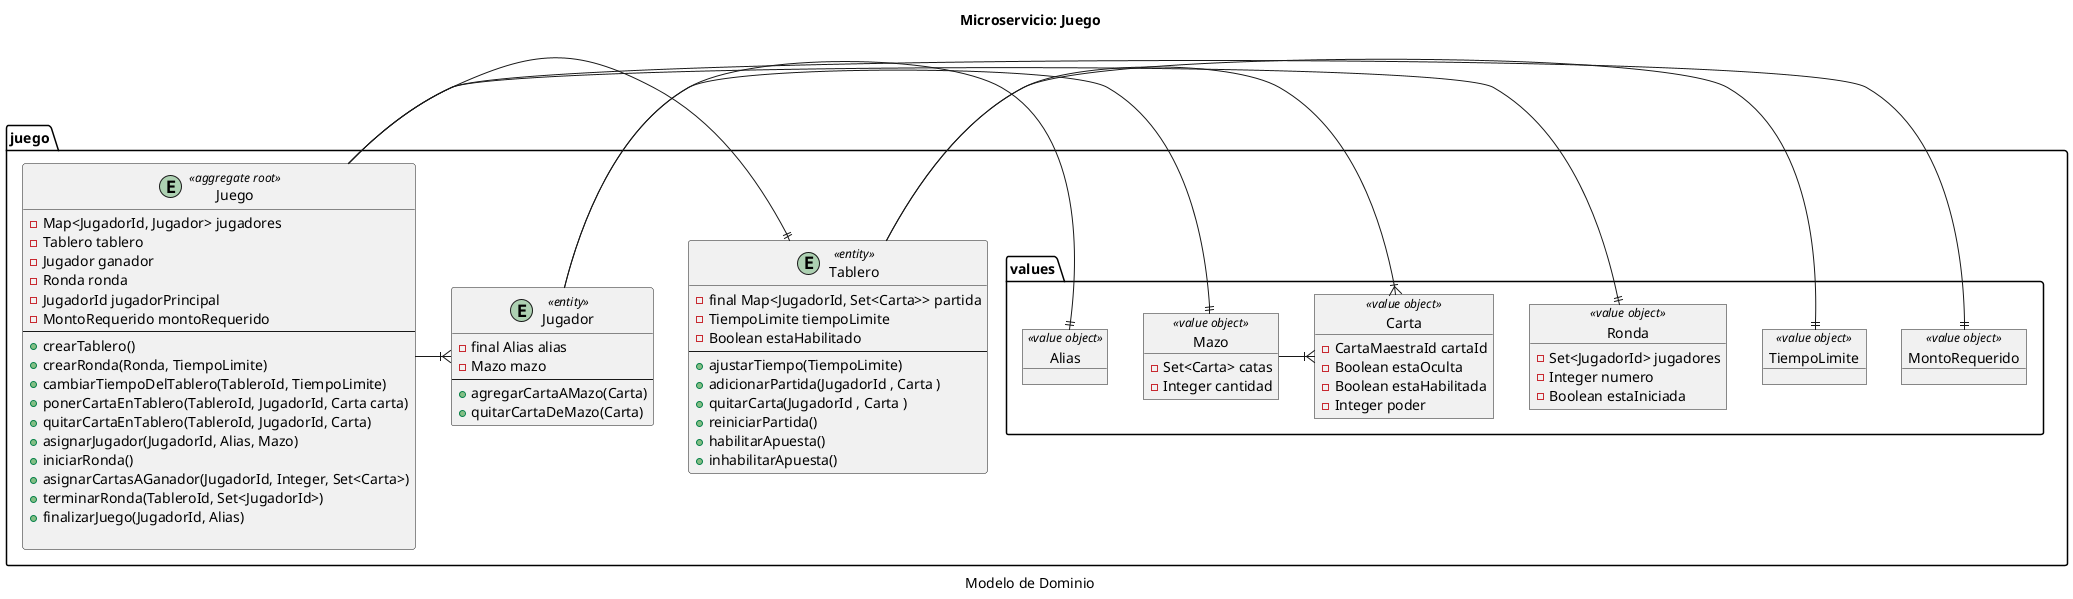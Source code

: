 @startuml

title Microservicio: Juego
caption Modelo de Dominio
namespace juego {

  entity Juego<<aggregate root>> {
    - Map<JugadorId, Jugador> jugadores
    - Tablero tablero
    - Jugador ganador
    - Ronda ronda
    - JugadorId jugadorPrincipal
    - MontoRequerido montoRequerido
    --
    + crearTablero()
    + crearRonda(Ronda, TiempoLimite)
    + cambiarTiempoDelTablero(TableroId, TiempoLimite)
    + ponerCartaEnTablero(TableroId, JugadorId, Carta carta)
    + quitarCartaEnTablero(TableroId, JugadorId, Carta)
    + asignarJugador(JugadorId, Alias, Mazo)
    + iniciarRonda()
    + asignarCartasAGanador(JugadorId, Integer, Set<Carta>)
    + terminarRonda(TableroId, Set<JugadorId>)
    + finalizarJuego(JugadorId, Alias)

  }

  entity Tablero<<entity>> {
    - final Map<JugadorId, Set<Carta>> partida
    - TiempoLimite tiempoLimite
    - Boolean estaHabilitado
    --
    + ajustarTiempo(TiempoLimite)
    + adicionarPartida(JugadorId , Carta )
    + quitarCarta(JugadorId , Carta )
    + reiniciarPartida()
    +  habilitarApuesta()
    + inhabilitarApuesta()
  }

  entity Jugador<<entity>> {
    - final Alias alias
    - Mazo mazo
    --
    + agregarCartaAMazo(Carta)
    + quitarCartaDeMazo(Carta)
  }

}


namespace juego.values {

  object Ronda<<value object>> {
     - Set<JugadorId> jugadores
     - Integer numero
     - Boolean estaIniciada
  }

  object Mazo<<value object>> {
    - Set<Carta> catas
    - Integer cantidad
  }

  object Carta<<value object>> {
    - CartaMaestraId cartaId
    - Boolean estaOculta
    - Boolean estaHabilitada
    - Integer poder
  }

  object MontoRequerido<<value object>> {

  }

  object TiempoLimite<<value object>> {

  }

  object Alias<<value object>> {

  }

}



/'
Relaciones
'/
Juego -|| MontoRequerido
Juego -|| Tablero
Tablero -|| TiempoLimite

Juego -|{ Jugador
Juego -|| Ronda
Tablero -|{ Carta
Jugador -|| Mazo
Jugador -|| Alias
Mazo -|{ Carta

@enduml